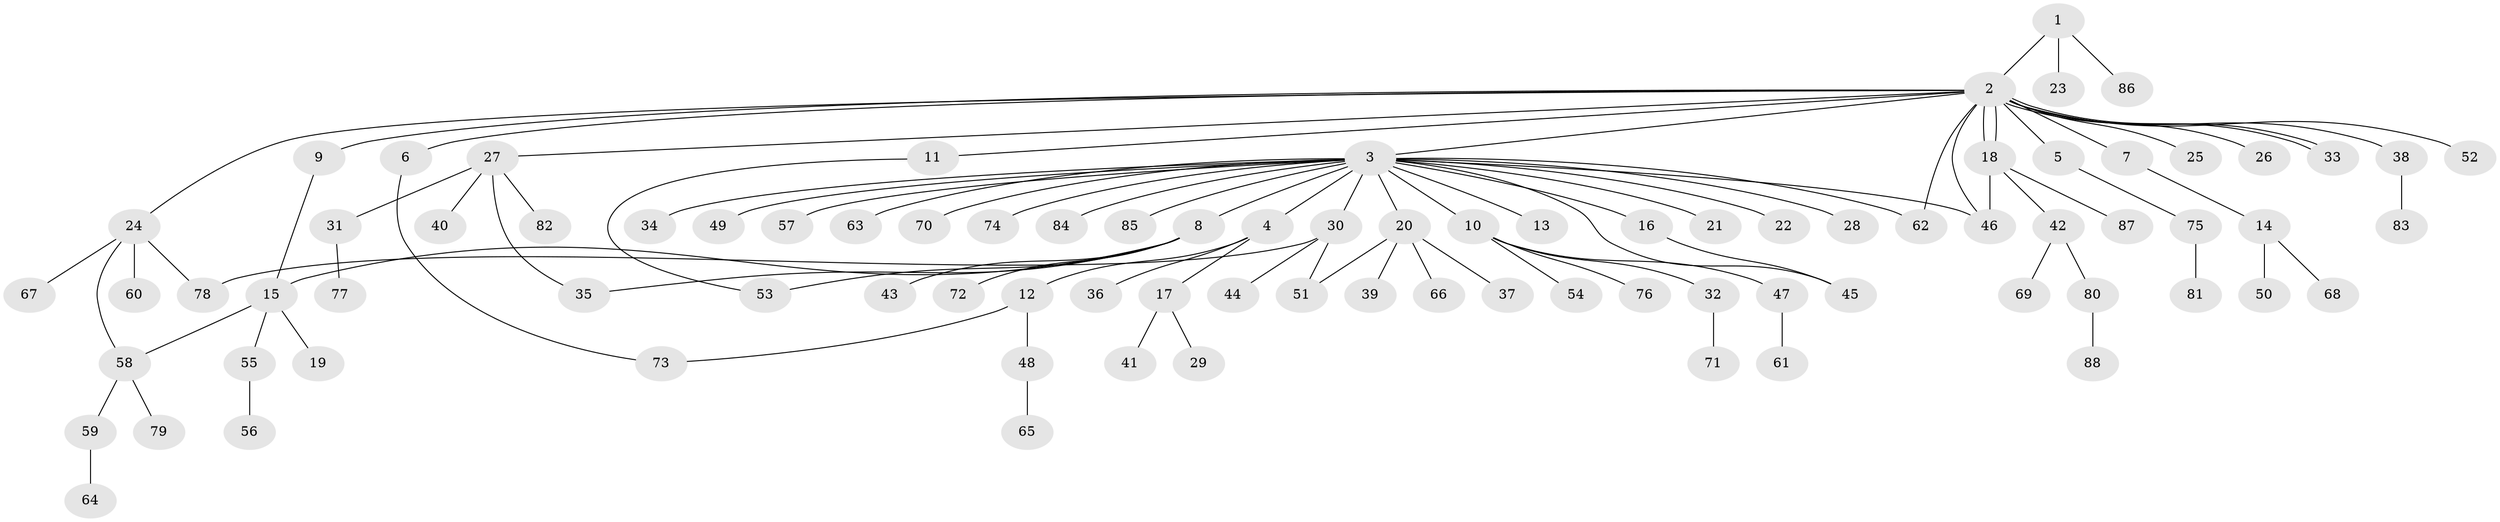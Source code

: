 // coarse degree distribution, {2: 0.171875, 18: 0.015625, 24: 0.015625, 3: 0.09375, 6: 0.015625, 4: 0.03125, 1: 0.609375, 5: 0.046875}
// Generated by graph-tools (version 1.1) at 2025/41/03/06/25 10:41:45]
// undirected, 88 vertices, 100 edges
graph export_dot {
graph [start="1"]
  node [color=gray90,style=filled];
  1;
  2;
  3;
  4;
  5;
  6;
  7;
  8;
  9;
  10;
  11;
  12;
  13;
  14;
  15;
  16;
  17;
  18;
  19;
  20;
  21;
  22;
  23;
  24;
  25;
  26;
  27;
  28;
  29;
  30;
  31;
  32;
  33;
  34;
  35;
  36;
  37;
  38;
  39;
  40;
  41;
  42;
  43;
  44;
  45;
  46;
  47;
  48;
  49;
  50;
  51;
  52;
  53;
  54;
  55;
  56;
  57;
  58;
  59;
  60;
  61;
  62;
  63;
  64;
  65;
  66;
  67;
  68;
  69;
  70;
  71;
  72;
  73;
  74;
  75;
  76;
  77;
  78;
  79;
  80;
  81;
  82;
  83;
  84;
  85;
  86;
  87;
  88;
  1 -- 2;
  1 -- 23;
  1 -- 86;
  2 -- 3;
  2 -- 5;
  2 -- 6;
  2 -- 7;
  2 -- 9;
  2 -- 11;
  2 -- 18;
  2 -- 18;
  2 -- 24;
  2 -- 25;
  2 -- 26;
  2 -- 27;
  2 -- 33;
  2 -- 33;
  2 -- 38;
  2 -- 46;
  2 -- 52;
  2 -- 62;
  3 -- 4;
  3 -- 8;
  3 -- 10;
  3 -- 13;
  3 -- 16;
  3 -- 20;
  3 -- 21;
  3 -- 22;
  3 -- 28;
  3 -- 30;
  3 -- 34;
  3 -- 45;
  3 -- 46;
  3 -- 49;
  3 -- 57;
  3 -- 62;
  3 -- 63;
  3 -- 70;
  3 -- 74;
  3 -- 84;
  3 -- 85;
  4 -- 12;
  4 -- 17;
  4 -- 36;
  5 -- 75;
  6 -- 73;
  7 -- 14;
  8 -- 15;
  8 -- 35;
  8 -- 43;
  8 -- 53;
  8 -- 72;
  9 -- 15;
  10 -- 32;
  10 -- 47;
  10 -- 54;
  10 -- 76;
  11 -- 53;
  12 -- 48;
  12 -- 73;
  14 -- 50;
  14 -- 68;
  15 -- 19;
  15 -- 55;
  15 -- 58;
  16 -- 45;
  17 -- 29;
  17 -- 41;
  18 -- 42;
  18 -- 46;
  18 -- 87;
  20 -- 37;
  20 -- 39;
  20 -- 51;
  20 -- 66;
  24 -- 58;
  24 -- 60;
  24 -- 67;
  24 -- 78;
  27 -- 31;
  27 -- 35;
  27 -- 40;
  27 -- 82;
  30 -- 44;
  30 -- 51;
  30 -- 78;
  31 -- 77;
  32 -- 71;
  38 -- 83;
  42 -- 69;
  42 -- 80;
  47 -- 61;
  48 -- 65;
  55 -- 56;
  58 -- 59;
  58 -- 79;
  59 -- 64;
  75 -- 81;
  80 -- 88;
}

